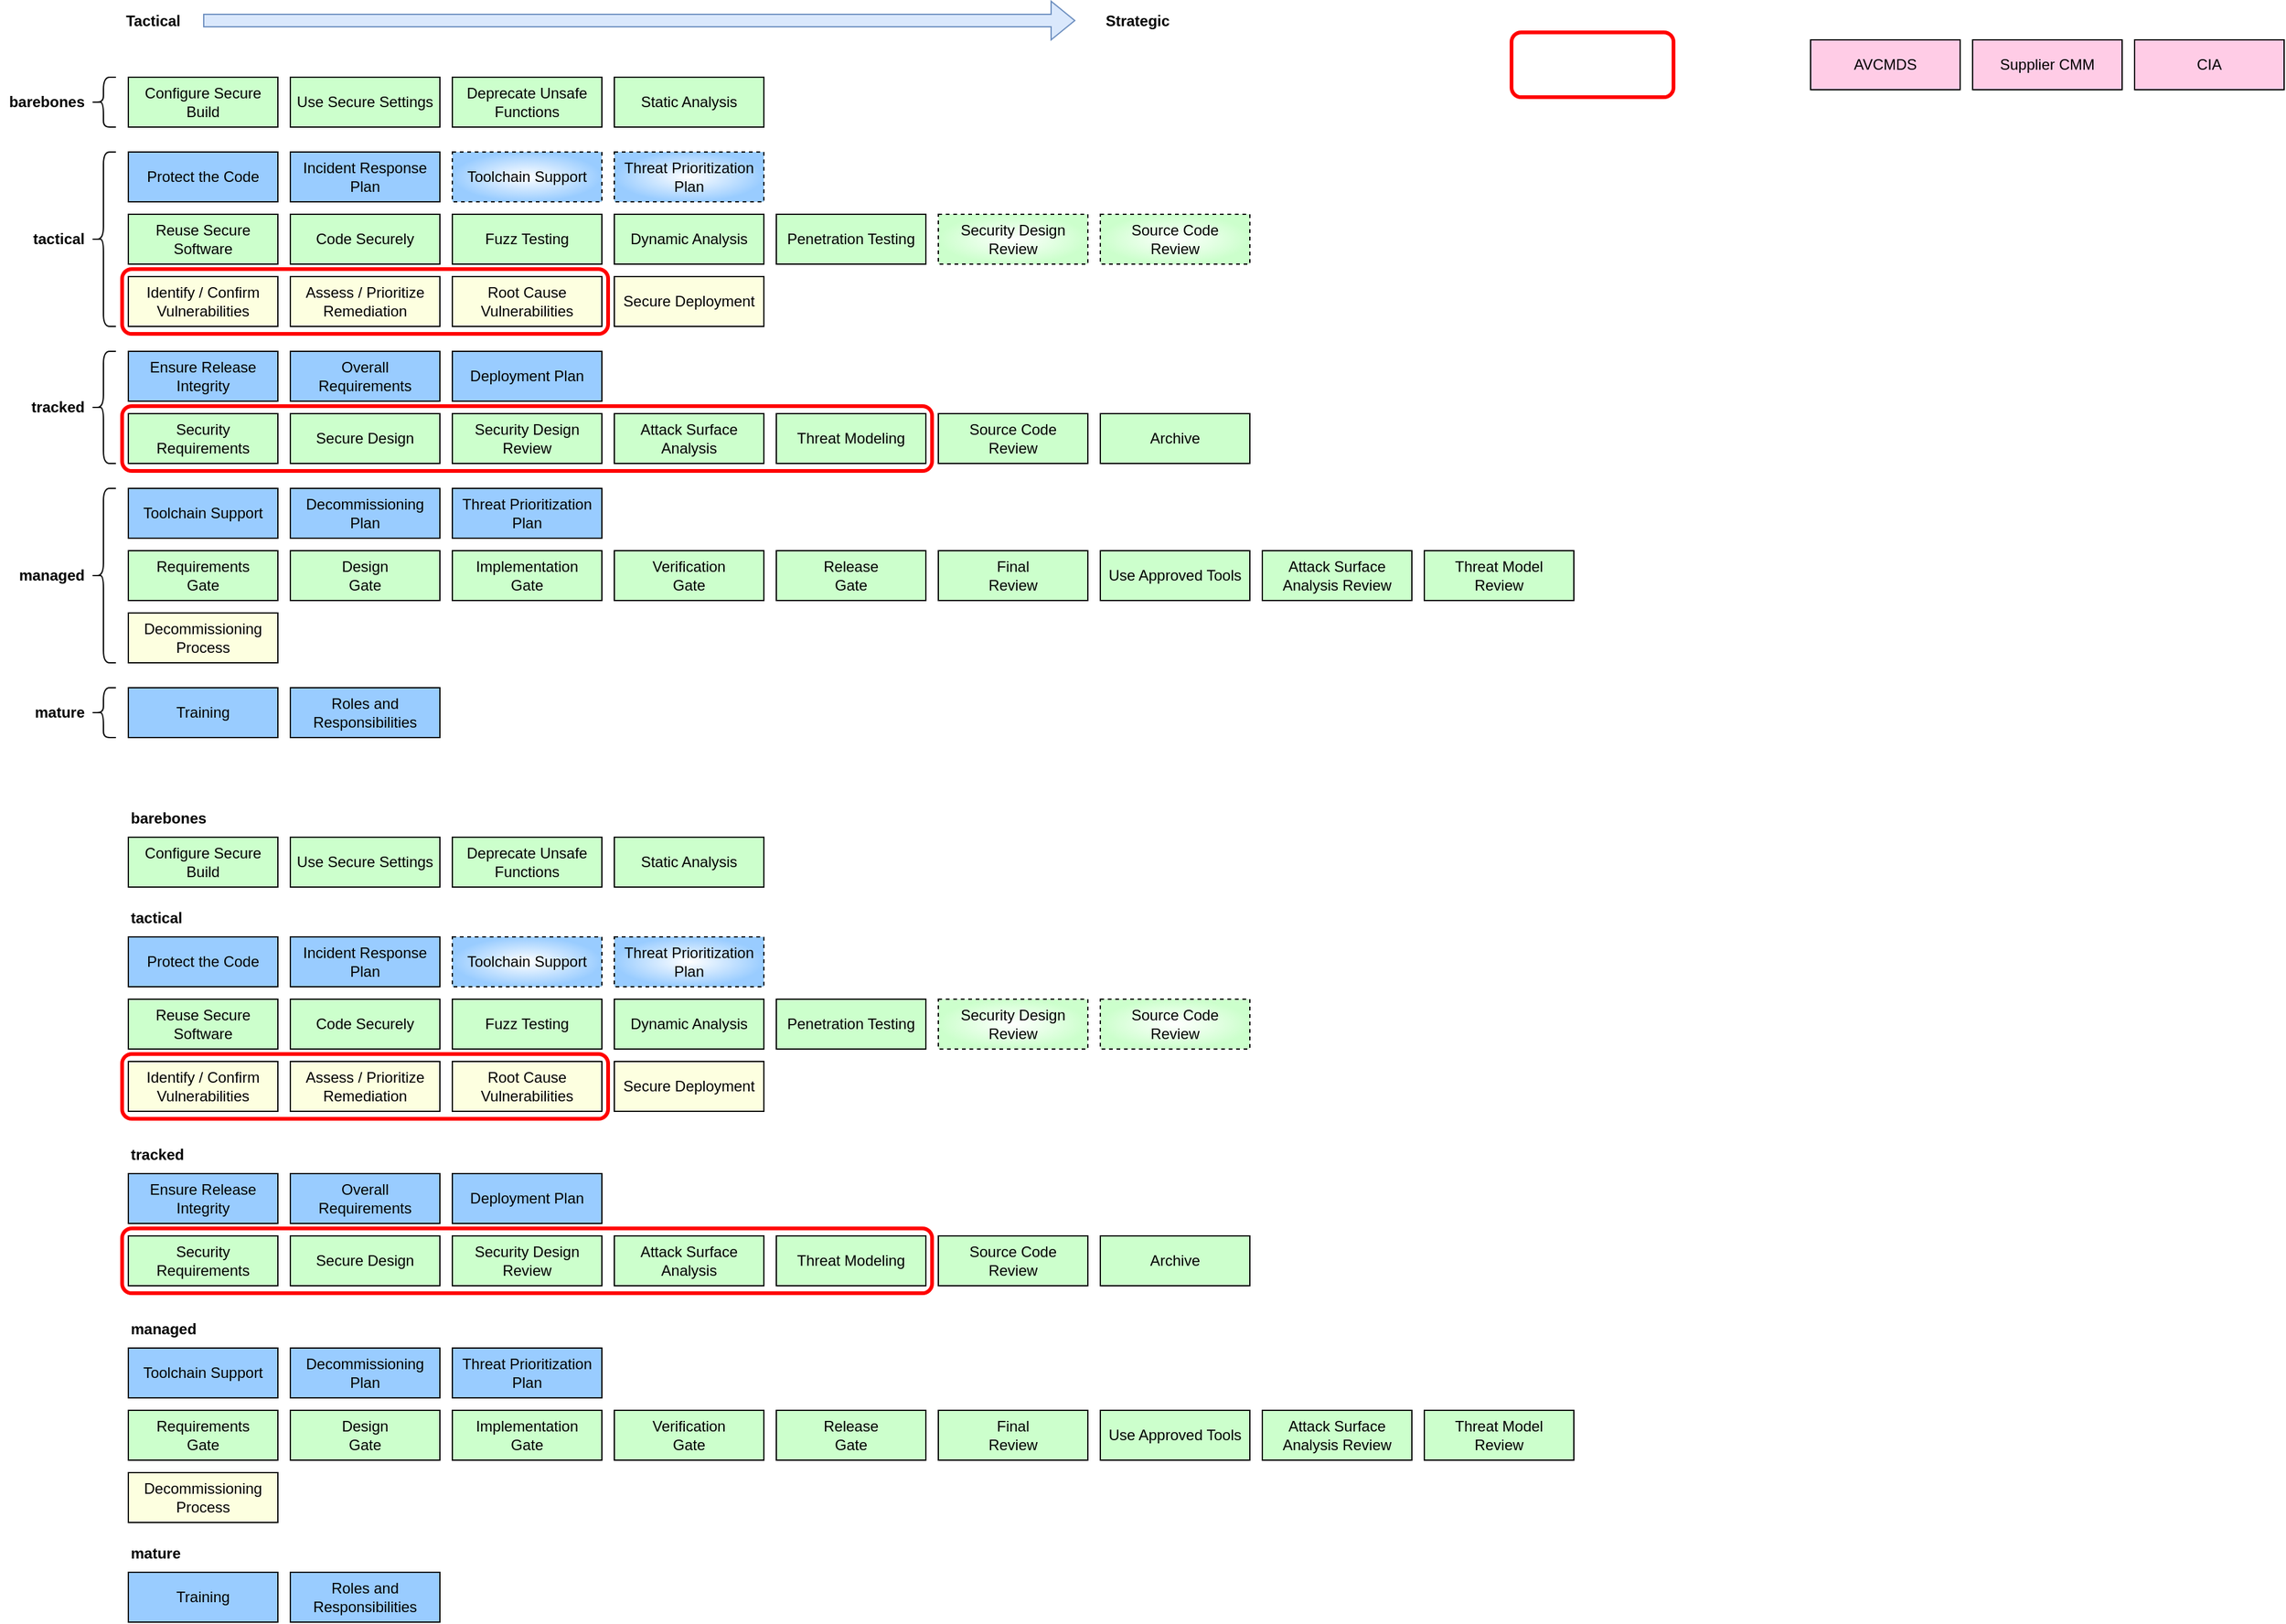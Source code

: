 <mxfile version="16.5.1" type="device"><diagram id="htTk4eG_E8sKRTyZ_3JZ" name="Page-1"><mxGraphModel dx="2464" dy="1284" grid="1" gridSize="10" guides="1" tooltips="1" connect="1" arrows="1" fold="1" page="0" pageScale="1" pageWidth="850" pageHeight="1100" math="0" shadow="0"><root><mxCell id="0"/><mxCell id="1" parent="0"/><mxCell id="mw_Jj1TRxBOdgNDR-pG_-1" value="&lt;b&gt;Tactical&lt;/b&gt;" style="text;html=1;strokeColor=none;fillColor=none;align=center;verticalAlign=middle;whiteSpace=wrap;rounded=0;" vertex="1" parent="1"><mxGeometry x="-40" y="290" width="60" height="30" as="geometry"/></mxCell><mxCell id="mw_Jj1TRxBOdgNDR-pG_-2" value="&lt;b&gt;Strategic&lt;/b&gt;" style="text;html=1;strokeColor=none;fillColor=none;align=center;verticalAlign=middle;whiteSpace=wrap;rounded=0;" vertex="1" parent="1"><mxGeometry x="750" y="290" width="60" height="30" as="geometry"/></mxCell><mxCell id="mw_Jj1TRxBOdgNDR-pG_-3" value="Roles and Responsibilities" style="rounded=0;whiteSpace=wrap;html=1;fillColor=#99CCFF;" vertex="1" parent="1"><mxGeometry x="100" y="840" width="120" height="40" as="geometry"/></mxCell><mxCell id="mw_Jj1TRxBOdgNDR-pG_-4" value="&lt;b&gt;barebones&lt;/b&gt;" style="text;html=1;strokeColor=none;fillColor=none;align=right;verticalAlign=middle;whiteSpace=wrap;rounded=0;" vertex="1" parent="1"><mxGeometry x="-133" y="355" width="70" height="30" as="geometry"/></mxCell><mxCell id="mw_Jj1TRxBOdgNDR-pG_-5" value="Training" style="rounded=0;whiteSpace=wrap;html=1;fillColor=#99CCFF;" vertex="1" parent="1"><mxGeometry x="-30" y="840" width="120" height="40" as="geometry"/></mxCell><mxCell id="mw_Jj1TRxBOdgNDR-pG_-6" value="Toolchain Support" style="rounded=0;whiteSpace=wrap;html=1;fillColor=#99CCFF;" vertex="1" parent="1"><mxGeometry x="-30" y="680" width="120" height="40" as="geometry"/></mxCell><mxCell id="mw_Jj1TRxBOdgNDR-pG_-7" value="Overall&lt;br&gt;Requirements" style="rounded=0;whiteSpace=wrap;html=1;fillColor=#99CCFF;" vertex="1" parent="1"><mxGeometry x="100" y="570" width="120" height="40" as="geometry"/></mxCell><mxCell id="mw_Jj1TRxBOdgNDR-pG_-8" value="Protect the Code" style="rounded=0;whiteSpace=wrap;html=1;fillColor=#99CCFF;" vertex="1" parent="1"><mxGeometry x="-30" y="410" width="120" height="40" as="geometry"/></mxCell><mxCell id="mw_Jj1TRxBOdgNDR-pG_-9" value="Ensure Release Integrity" style="rounded=0;whiteSpace=wrap;html=1;fillColor=#99CCFF;" vertex="1" parent="1"><mxGeometry x="-30" y="570" width="120" height="40" as="geometry"/></mxCell><mxCell id="mw_Jj1TRxBOdgNDR-pG_-10" value="Incident Response Plan" style="rounded=0;whiteSpace=wrap;html=1;fillColor=#99CCFF;" vertex="1" parent="1"><mxGeometry x="100" y="410" width="120" height="40" as="geometry"/></mxCell><mxCell id="mw_Jj1TRxBOdgNDR-pG_-11" value="Decommissioning Plan" style="rounded=0;whiteSpace=wrap;html=1;fillColor=#99CCFF;" vertex="1" parent="1"><mxGeometry x="100" y="680" width="120" height="40" as="geometry"/></mxCell><mxCell id="mw_Jj1TRxBOdgNDR-pG_-12" value="Threat Prioritization Plan" style="rounded=0;whiteSpace=wrap;html=1;fillColor=#99CCFF;" vertex="1" parent="1"><mxGeometry x="230" y="680" width="120" height="40" as="geometry"/></mxCell><mxCell id="mw_Jj1TRxBOdgNDR-pG_-13" value="Deployment Plan" style="rounded=0;whiteSpace=wrap;html=1;fillColor=#99CCFF;" vertex="1" parent="1"><mxGeometry x="230" y="570" width="120" height="40" as="geometry"/></mxCell><mxCell id="mw_Jj1TRxBOdgNDR-pG_-14" value="Security&lt;br&gt;Requirements" style="rounded=0;whiteSpace=wrap;html=1;fillColor=#CCFFCC;" vertex="1" parent="1"><mxGeometry x="-30" y="620" width="120" height="40" as="geometry"/></mxCell><mxCell id="mw_Jj1TRxBOdgNDR-pG_-15" value="Secure Design" style="rounded=0;whiteSpace=wrap;html=1;fillColor=#CCFFCC;" vertex="1" parent="1"><mxGeometry x="100" y="620" width="120" height="40" as="geometry"/></mxCell><mxCell id="mw_Jj1TRxBOdgNDR-pG_-16" value="Security Design Review" style="rounded=0;whiteSpace=wrap;html=1;fillColor=#CCFFCC;" vertex="1" parent="1"><mxGeometry x="230" y="620" width="120" height="40" as="geometry"/></mxCell><mxCell id="mw_Jj1TRxBOdgNDR-pG_-17" value="Attack Surface Analysis" style="rounded=0;whiteSpace=wrap;html=1;fillColor=#CCFFCC;" vertex="1" parent="1"><mxGeometry x="360" y="620" width="120" height="40" as="geometry"/></mxCell><mxCell id="mw_Jj1TRxBOdgNDR-pG_-18" value="Threat Modeling" style="rounded=0;whiteSpace=wrap;html=1;fillColor=#CCFFCC;" vertex="1" parent="1"><mxGeometry x="490" y="620" width="120" height="40" as="geometry"/></mxCell><mxCell id="mw_Jj1TRxBOdgNDR-pG_-19" value="Requirements&lt;br&gt;Gate" style="rounded=0;whiteSpace=wrap;html=1;fillColor=#CCFFCC;" vertex="1" parent="1"><mxGeometry x="-30" y="730" width="120" height="40" as="geometry"/></mxCell><mxCell id="mw_Jj1TRxBOdgNDR-pG_-20" value="Design&lt;br&gt;Gate" style="rounded=0;whiteSpace=wrap;html=1;fillColor=#CCFFCC;" vertex="1" parent="1"><mxGeometry x="100" y="730" width="120" height="40" as="geometry"/></mxCell><mxCell id="mw_Jj1TRxBOdgNDR-pG_-21" value="Implementation&lt;br&gt;Gate" style="rounded=0;whiteSpace=wrap;html=1;fillColor=#CCFFCC;" vertex="1" parent="1"><mxGeometry x="230" y="730" width="120" height="40" as="geometry"/></mxCell><mxCell id="mw_Jj1TRxBOdgNDR-pG_-22" value="Verification&lt;br&gt;Gate" style="rounded=0;whiteSpace=wrap;html=1;fillColor=#CCFFCC;" vertex="1" parent="1"><mxGeometry x="360" y="730" width="120" height="40" as="geometry"/></mxCell><mxCell id="mw_Jj1TRxBOdgNDR-pG_-23" value="Release&lt;br&gt;Gate" style="rounded=0;whiteSpace=wrap;html=1;fillColor=#CCFFCC;" vertex="1" parent="1"><mxGeometry x="490" y="730" width="120" height="40" as="geometry"/></mxCell><mxCell id="mw_Jj1TRxBOdgNDR-pG_-24" value="Use Approved Tools" style="rounded=0;whiteSpace=wrap;html=1;fillColor=#CCFFCC;" vertex="1" parent="1"><mxGeometry x="750" y="730" width="120" height="40" as="geometry"/></mxCell><mxCell id="mw_Jj1TRxBOdgNDR-pG_-25" value="Configure Secure Build" style="rounded=0;whiteSpace=wrap;html=1;fillColor=#CCFFCC;" vertex="1" parent="1"><mxGeometry x="-30" y="350" width="120" height="40" as="geometry"/></mxCell><mxCell id="mw_Jj1TRxBOdgNDR-pG_-26" value="Use Secure Settings" style="rounded=0;whiteSpace=wrap;html=1;fillColor=#CCFFCC;" vertex="1" parent="1"><mxGeometry x="100" y="350" width="120" height="40" as="geometry"/></mxCell><mxCell id="mw_Jj1TRxBOdgNDR-pG_-27" value="Code Securely" style="rounded=0;whiteSpace=wrap;html=1;fillColor=#CCFFCC;" vertex="1" parent="1"><mxGeometry x="100" y="460" width="120" height="40" as="geometry"/></mxCell><mxCell id="mw_Jj1TRxBOdgNDR-pG_-28" value="Deprecate Unsafe Functions" style="rounded=0;whiteSpace=wrap;html=1;fillColor=#CCFFCC;" vertex="1" parent="1"><mxGeometry x="230" y="350" width="120" height="40" as="geometry"/></mxCell><mxCell id="mw_Jj1TRxBOdgNDR-pG_-29" value="Static Analysis" style="rounded=0;whiteSpace=wrap;html=1;fillColor=#CCFFCC;" vertex="1" parent="1"><mxGeometry x="360" y="350" width="120" height="40" as="geometry"/></mxCell><mxCell id="mw_Jj1TRxBOdgNDR-pG_-30" value="Dynamic Analysis" style="rounded=0;whiteSpace=wrap;html=1;fillColor=#CCFFCC;" vertex="1" parent="1"><mxGeometry x="360" y="460" width="120" height="40" as="geometry"/></mxCell><mxCell id="mw_Jj1TRxBOdgNDR-pG_-31" value="Fuzz Testing" style="rounded=0;whiteSpace=wrap;html=1;fillColor=#CCFFCC;" vertex="1" parent="1"><mxGeometry x="230" y="460" width="120" height="40" as="geometry"/></mxCell><mxCell id="mw_Jj1TRxBOdgNDR-pG_-32" value="Source Code&lt;br&gt;Review" style="rounded=0;whiteSpace=wrap;html=1;fillColor=#CCFFCC;" vertex="1" parent="1"><mxGeometry x="620" y="620" width="120" height="40" as="geometry"/></mxCell><mxCell id="mw_Jj1TRxBOdgNDR-pG_-33" value="Penetration Testing" style="rounded=0;whiteSpace=wrap;html=1;fillColor=#CCFFCC;" vertex="1" parent="1"><mxGeometry x="490" y="460" width="120" height="40" as="geometry"/></mxCell><mxCell id="mw_Jj1TRxBOdgNDR-pG_-34" value="Attack Surface Analysis Review" style="rounded=0;whiteSpace=wrap;html=1;fillColor=#CCFFCC;" vertex="1" parent="1"><mxGeometry x="880" y="730" width="120" height="40" as="geometry"/></mxCell><mxCell id="mw_Jj1TRxBOdgNDR-pG_-35" value="Threat Model&lt;br&gt;Review" style="rounded=0;whiteSpace=wrap;html=1;fillColor=#CCFFCC;" vertex="1" parent="1"><mxGeometry x="1010" y="730" width="120" height="40" as="geometry"/></mxCell><mxCell id="mw_Jj1TRxBOdgNDR-pG_-36" value="Final&lt;br&gt;Review" style="rounded=0;whiteSpace=wrap;html=1;fillColor=#CCFFCC;" vertex="1" parent="1"><mxGeometry x="620" y="730" width="120" height="40" as="geometry"/></mxCell><mxCell id="mw_Jj1TRxBOdgNDR-pG_-37" value="Archive" style="rounded=0;whiteSpace=wrap;html=1;fillColor=#CCFFCC;" vertex="1" parent="1"><mxGeometry x="750" y="620" width="120" height="40" as="geometry"/></mxCell><mxCell id="mw_Jj1TRxBOdgNDR-pG_-38" value="Identify / Confirm Vulnerabilities" style="rounded=0;whiteSpace=wrap;html=1;fillColor=#FDFFE0;" vertex="1" parent="1"><mxGeometry x="-30" y="510" width="120" height="40" as="geometry"/></mxCell><mxCell id="mw_Jj1TRxBOdgNDR-pG_-39" value="Assess / Prioritize Remediation" style="rounded=0;whiteSpace=wrap;html=1;fillColor=#FDFFE0;" vertex="1" parent="1"><mxGeometry x="100" y="510" width="120" height="40" as="geometry"/></mxCell><mxCell id="mw_Jj1TRxBOdgNDR-pG_-40" value="Root Cause Vulnerabilities" style="rounded=0;whiteSpace=wrap;html=1;fillColor=#FDFFE0;" vertex="1" parent="1"><mxGeometry x="230" y="510" width="120" height="40" as="geometry"/></mxCell><mxCell id="mw_Jj1TRxBOdgNDR-pG_-41" value="Decommissioning Process" style="rounded=0;whiteSpace=wrap;html=1;fillColor=#FDFFE0;" vertex="1" parent="1"><mxGeometry x="-30" y="780" width="120" height="40" as="geometry"/></mxCell><mxCell id="mw_Jj1TRxBOdgNDR-pG_-42" value="" style="shape=flexArrow;endArrow=classic;html=1;rounded=0;fillColor=#dae8fc;strokeColor=#6c8ebf;" edge="1" parent="1"><mxGeometry width="50" height="50" relative="1" as="geometry"><mxPoint x="30" y="304.5" as="sourcePoint"/><mxPoint x="730" y="304.5" as="targetPoint"/></mxGeometry></mxCell><mxCell id="mw_Jj1TRxBOdgNDR-pG_-43" value="&lt;b&gt;tactical&lt;/b&gt;" style="text;html=1;strokeColor=none;fillColor=none;align=right;verticalAlign=middle;whiteSpace=wrap;rounded=0;" vertex="1" parent="1"><mxGeometry x="-133" y="465" width="70" height="30" as="geometry"/></mxCell><mxCell id="mw_Jj1TRxBOdgNDR-pG_-44" value="&lt;b&gt;tracked&lt;/b&gt;" style="text;html=1;strokeColor=none;fillColor=none;align=right;verticalAlign=middle;whiteSpace=wrap;rounded=0;" vertex="1" parent="1"><mxGeometry x="-133" y="600" width="70" height="30" as="geometry"/></mxCell><mxCell id="mw_Jj1TRxBOdgNDR-pG_-45" value="&lt;b&gt;managed&lt;/b&gt;" style="text;html=1;strokeColor=none;fillColor=none;align=right;verticalAlign=middle;whiteSpace=wrap;rounded=0;" vertex="1" parent="1"><mxGeometry x="-133" y="735" width="70" height="30" as="geometry"/></mxCell><mxCell id="mw_Jj1TRxBOdgNDR-pG_-46" value="&lt;b&gt;mature&lt;/b&gt;" style="text;html=1;strokeColor=none;fillColor=none;align=right;verticalAlign=middle;whiteSpace=wrap;rounded=0;" vertex="1" parent="1"><mxGeometry x="-133" y="845" width="70" height="30" as="geometry"/></mxCell><mxCell id="mw_Jj1TRxBOdgNDR-pG_-47" value="Reuse Secure Software" style="rounded=0;whiteSpace=wrap;html=1;fillColor=#CCFFCC;" vertex="1" parent="1"><mxGeometry x="-30" y="460" width="120" height="40" as="geometry"/></mxCell><mxCell id="mw_Jj1TRxBOdgNDR-pG_-48" value="Secure Deployment" style="rounded=0;whiteSpace=wrap;html=1;fillColor=#FDFFE0;" vertex="1" parent="1"><mxGeometry x="360" y="510" width="120" height="40" as="geometry"/></mxCell><mxCell id="mw_Jj1TRxBOdgNDR-pG_-49" value="AVCMDS" style="rounded=0;whiteSpace=wrap;html=1;fillColor=#FFCCE6;" vertex="1" parent="1"><mxGeometry x="1320" y="320" width="120" height="40" as="geometry"/></mxCell><mxCell id="mw_Jj1TRxBOdgNDR-pG_-50" value="CIA" style="rounded=0;whiteSpace=wrap;html=1;fillColor=#FFCCE6;" vertex="1" parent="1"><mxGeometry x="1580" y="320" width="120" height="40" as="geometry"/></mxCell><mxCell id="mw_Jj1TRxBOdgNDR-pG_-51" value="Supplier CMM" style="rounded=0;whiteSpace=wrap;html=1;fillColor=#FFCCE6;" vertex="1" parent="1"><mxGeometry x="1450" y="320" width="120" height="40" as="geometry"/></mxCell><mxCell id="mw_Jj1TRxBOdgNDR-pG_-52" value="" style="shape=curlyBracket;whiteSpace=wrap;html=1;rounded=1;fillColor=#FFCCE6;" vertex="1" parent="1"><mxGeometry x="-60" y="410" width="20" height="140" as="geometry"/></mxCell><mxCell id="mw_Jj1TRxBOdgNDR-pG_-53" value="" style="shape=curlyBracket;whiteSpace=wrap;html=1;rounded=1;fillColor=#FFCCE6;" vertex="1" parent="1"><mxGeometry x="-60" y="570" width="20" height="90" as="geometry"/></mxCell><mxCell id="mw_Jj1TRxBOdgNDR-pG_-54" value="" style="shape=curlyBracket;whiteSpace=wrap;html=1;rounded=1;fillColor=#FFCCE6;" vertex="1" parent="1"><mxGeometry x="-60" y="680" width="20" height="140" as="geometry"/></mxCell><mxCell id="mw_Jj1TRxBOdgNDR-pG_-55" value="" style="shape=curlyBracket;whiteSpace=wrap;html=1;rounded=1;fillColor=#FFCCE6;" vertex="1" parent="1"><mxGeometry x="-60" y="840" width="20" height="40" as="geometry"/></mxCell><mxCell id="mw_Jj1TRxBOdgNDR-pG_-56" value="" style="shape=curlyBracket;whiteSpace=wrap;html=1;rounded=1;fillColor=#FFCCE6;" vertex="1" parent="1"><mxGeometry x="-60" y="350" width="20" height="40" as="geometry"/></mxCell><mxCell id="mw_Jj1TRxBOdgNDR-pG_-57" value="Security Design Review" style="rounded=0;whiteSpace=wrap;html=1;fillColor=#FFFFFF;labelBorderColor=none;dashed=1;gradientColor=#CCFFCC;gradientDirection=radial;" vertex="1" parent="1"><mxGeometry x="620" y="460" width="120" height="40" as="geometry"/></mxCell><mxCell id="mw_Jj1TRxBOdgNDR-pG_-58" value="Source Code&lt;br&gt;Review" style="rounded=0;whiteSpace=wrap;html=1;fillColor=#FFFFFF;labelBorderColor=none;dashed=1;gradientColor=#CCFFCC;gradientDirection=radial;" vertex="1" parent="1"><mxGeometry x="750" y="460" width="120" height="40" as="geometry"/></mxCell><mxCell id="mw_Jj1TRxBOdgNDR-pG_-59" value="Threat Prioritization Plan" style="rounded=0;whiteSpace=wrap;html=1;fillColor=#FFFFFF;dashed=1;gradientColor=#99CCFF;gradientDirection=radial;" vertex="1" parent="1"><mxGeometry x="360" y="410" width="120" height="40" as="geometry"/></mxCell><mxCell id="mw_Jj1TRxBOdgNDR-pG_-60" value="Toolchain Support" style="rounded=0;whiteSpace=wrap;html=1;fillColor=#FFFFFF;dashed=1;gradientColor=#99CCFF;gradientDirection=radial;" vertex="1" parent="1"><mxGeometry x="230" y="410" width="120" height="40" as="geometry"/></mxCell><mxCell id="mw_Jj1TRxBOdgNDR-pG_-61" value="" style="rounded=1;whiteSpace=wrap;html=1;labelBorderColor=none;fillColor=none;gradientColor=#99CCFF;gradientDirection=radial;strokeColor=#FF0000;strokeWidth=3;" vertex="1" parent="1"><mxGeometry x="-35" y="613.96" width="650" height="52.08" as="geometry"/></mxCell><mxCell id="mw_Jj1TRxBOdgNDR-pG_-62" value="" style="rounded=1;whiteSpace=wrap;html=1;labelBorderColor=none;fillColor=none;gradientColor=#99CCFF;gradientDirection=radial;strokeColor=#FF0000;strokeWidth=3;" vertex="1" parent="1"><mxGeometry x="1080" y="313.96" width="130" height="52.08" as="geometry"/></mxCell><mxCell id="mw_Jj1TRxBOdgNDR-pG_-63" value="" style="rounded=1;whiteSpace=wrap;html=1;labelBorderColor=none;fillColor=none;gradientColor=#99CCFF;gradientDirection=radial;strokeColor=#FF0000;strokeWidth=3;" vertex="1" parent="1"><mxGeometry x="-35" y="503.96" width="390" height="52.08" as="geometry"/></mxCell><mxCell id="mw_Jj1TRxBOdgNDR-pG_-64" value="Roles and Responsibilities" style="rounded=0;whiteSpace=wrap;html=1;fillColor=#99CCFF;" vertex="1" parent="1"><mxGeometry x="100" y="1550" width="120" height="40" as="geometry"/></mxCell><mxCell id="mw_Jj1TRxBOdgNDR-pG_-65" value="&lt;b&gt;barebones&lt;/b&gt;" style="text;html=1;strokeColor=none;fillColor=none;align=left;verticalAlign=middle;whiteSpace=wrap;rounded=0;" vertex="1" parent="1"><mxGeometry x="-30" y="930" width="70" height="30" as="geometry"/></mxCell><mxCell id="mw_Jj1TRxBOdgNDR-pG_-66" value="Training" style="rounded=0;whiteSpace=wrap;html=1;fillColor=#99CCFF;" vertex="1" parent="1"><mxGeometry x="-30" y="1550" width="120" height="40" as="geometry"/></mxCell><mxCell id="mw_Jj1TRxBOdgNDR-pG_-67" value="Toolchain Support" style="rounded=0;whiteSpace=wrap;html=1;fillColor=#99CCFF;" vertex="1" parent="1"><mxGeometry x="-30" y="1370" width="120" height="40" as="geometry"/></mxCell><mxCell id="mw_Jj1TRxBOdgNDR-pG_-68" value="Overall&lt;br&gt;Requirements" style="rounded=0;whiteSpace=wrap;html=1;fillColor=#99CCFF;" vertex="1" parent="1"><mxGeometry x="100" y="1230" width="120" height="40" as="geometry"/></mxCell><mxCell id="mw_Jj1TRxBOdgNDR-pG_-69" value="Protect the Code" style="rounded=0;whiteSpace=wrap;html=1;fillColor=#99CCFF;" vertex="1" parent="1"><mxGeometry x="-30" y="1040" width="120" height="40" as="geometry"/></mxCell><mxCell id="mw_Jj1TRxBOdgNDR-pG_-70" value="Ensure Release Integrity" style="rounded=0;whiteSpace=wrap;html=1;fillColor=#99CCFF;" vertex="1" parent="1"><mxGeometry x="-30" y="1230" width="120" height="40" as="geometry"/></mxCell><mxCell id="mw_Jj1TRxBOdgNDR-pG_-71" value="Incident Response Plan" style="rounded=0;whiteSpace=wrap;html=1;fillColor=#99CCFF;" vertex="1" parent="1"><mxGeometry x="100" y="1040" width="120" height="40" as="geometry"/></mxCell><mxCell id="mw_Jj1TRxBOdgNDR-pG_-72" value="Decommissioning Plan" style="rounded=0;whiteSpace=wrap;html=1;fillColor=#99CCFF;" vertex="1" parent="1"><mxGeometry x="100" y="1370" width="120" height="40" as="geometry"/></mxCell><mxCell id="mw_Jj1TRxBOdgNDR-pG_-73" value="Threat Prioritization Plan" style="rounded=0;whiteSpace=wrap;html=1;fillColor=#99CCFF;" vertex="1" parent="1"><mxGeometry x="230" y="1370" width="120" height="40" as="geometry"/></mxCell><mxCell id="mw_Jj1TRxBOdgNDR-pG_-74" value="Deployment Plan" style="rounded=0;whiteSpace=wrap;html=1;fillColor=#99CCFF;" vertex="1" parent="1"><mxGeometry x="230" y="1230" width="120" height="40" as="geometry"/></mxCell><mxCell id="mw_Jj1TRxBOdgNDR-pG_-75" value="Security&lt;br&gt;Requirements" style="rounded=0;whiteSpace=wrap;html=1;fillColor=#CCFFCC;" vertex="1" parent="1"><mxGeometry x="-30" y="1280" width="120" height="40" as="geometry"/></mxCell><mxCell id="mw_Jj1TRxBOdgNDR-pG_-76" value="Secure Design" style="rounded=0;whiteSpace=wrap;html=1;fillColor=#CCFFCC;" vertex="1" parent="1"><mxGeometry x="100" y="1280" width="120" height="40" as="geometry"/></mxCell><mxCell id="mw_Jj1TRxBOdgNDR-pG_-77" value="Security Design Review" style="rounded=0;whiteSpace=wrap;html=1;fillColor=#CCFFCC;" vertex="1" parent="1"><mxGeometry x="230" y="1280" width="120" height="40" as="geometry"/></mxCell><mxCell id="mw_Jj1TRxBOdgNDR-pG_-78" value="Attack Surface Analysis" style="rounded=0;whiteSpace=wrap;html=1;fillColor=#CCFFCC;" vertex="1" parent="1"><mxGeometry x="360" y="1280" width="120" height="40" as="geometry"/></mxCell><mxCell id="mw_Jj1TRxBOdgNDR-pG_-79" value="Threat Modeling" style="rounded=0;whiteSpace=wrap;html=1;fillColor=#CCFFCC;" vertex="1" parent="1"><mxGeometry x="490" y="1280" width="120" height="40" as="geometry"/></mxCell><mxCell id="mw_Jj1TRxBOdgNDR-pG_-80" value="Requirements&lt;br&gt;Gate" style="rounded=0;whiteSpace=wrap;html=1;fillColor=#CCFFCC;" vertex="1" parent="1"><mxGeometry x="-30" y="1420" width="120" height="40" as="geometry"/></mxCell><mxCell id="mw_Jj1TRxBOdgNDR-pG_-81" value="Design&lt;br&gt;Gate" style="rounded=0;whiteSpace=wrap;html=1;fillColor=#CCFFCC;" vertex="1" parent="1"><mxGeometry x="100" y="1420" width="120" height="40" as="geometry"/></mxCell><mxCell id="mw_Jj1TRxBOdgNDR-pG_-82" value="Implementation&lt;br&gt;Gate" style="rounded=0;whiteSpace=wrap;html=1;fillColor=#CCFFCC;" vertex="1" parent="1"><mxGeometry x="230" y="1420" width="120" height="40" as="geometry"/></mxCell><mxCell id="mw_Jj1TRxBOdgNDR-pG_-83" value="Verification&lt;br&gt;Gate" style="rounded=0;whiteSpace=wrap;html=1;fillColor=#CCFFCC;" vertex="1" parent="1"><mxGeometry x="360" y="1420" width="120" height="40" as="geometry"/></mxCell><mxCell id="mw_Jj1TRxBOdgNDR-pG_-84" value="Release&lt;br&gt;Gate" style="rounded=0;whiteSpace=wrap;html=1;fillColor=#CCFFCC;" vertex="1" parent="1"><mxGeometry x="490" y="1420" width="120" height="40" as="geometry"/></mxCell><mxCell id="mw_Jj1TRxBOdgNDR-pG_-85" value="Use Approved Tools" style="rounded=0;whiteSpace=wrap;html=1;fillColor=#CCFFCC;" vertex="1" parent="1"><mxGeometry x="750" y="1420" width="120" height="40" as="geometry"/></mxCell><mxCell id="mw_Jj1TRxBOdgNDR-pG_-86" value="Configure Secure Build" style="rounded=0;whiteSpace=wrap;html=1;fillColor=#CCFFCC;" vertex="1" parent="1"><mxGeometry x="-30" y="960" width="120" height="40" as="geometry"/></mxCell><mxCell id="mw_Jj1TRxBOdgNDR-pG_-87" value="Use Secure Settings" style="rounded=0;whiteSpace=wrap;html=1;fillColor=#CCFFCC;" vertex="1" parent="1"><mxGeometry x="100" y="960" width="120" height="40" as="geometry"/></mxCell><mxCell id="mw_Jj1TRxBOdgNDR-pG_-88" value="Code Securely" style="rounded=0;whiteSpace=wrap;html=1;fillColor=#CCFFCC;" vertex="1" parent="1"><mxGeometry x="100" y="1090" width="120" height="40" as="geometry"/></mxCell><mxCell id="mw_Jj1TRxBOdgNDR-pG_-89" value="Deprecate Unsafe Functions" style="rounded=0;whiteSpace=wrap;html=1;fillColor=#CCFFCC;" vertex="1" parent="1"><mxGeometry x="230" y="960" width="120" height="40" as="geometry"/></mxCell><mxCell id="mw_Jj1TRxBOdgNDR-pG_-90" value="Static Analysis" style="rounded=0;whiteSpace=wrap;html=1;fillColor=#CCFFCC;" vertex="1" parent="1"><mxGeometry x="360" y="960" width="120" height="40" as="geometry"/></mxCell><mxCell id="mw_Jj1TRxBOdgNDR-pG_-91" value="Dynamic Analysis" style="rounded=0;whiteSpace=wrap;html=1;fillColor=#CCFFCC;" vertex="1" parent="1"><mxGeometry x="360" y="1090" width="120" height="40" as="geometry"/></mxCell><mxCell id="mw_Jj1TRxBOdgNDR-pG_-92" value="Fuzz Testing" style="rounded=0;whiteSpace=wrap;html=1;fillColor=#CCFFCC;" vertex="1" parent="1"><mxGeometry x="230" y="1090" width="120" height="40" as="geometry"/></mxCell><mxCell id="mw_Jj1TRxBOdgNDR-pG_-93" value="Source Code&lt;br&gt;Review" style="rounded=0;whiteSpace=wrap;html=1;fillColor=#CCFFCC;" vertex="1" parent="1"><mxGeometry x="620" y="1280" width="120" height="40" as="geometry"/></mxCell><mxCell id="mw_Jj1TRxBOdgNDR-pG_-94" value="Penetration Testing" style="rounded=0;whiteSpace=wrap;html=1;fillColor=#CCFFCC;" vertex="1" parent="1"><mxGeometry x="490" y="1090" width="120" height="40" as="geometry"/></mxCell><mxCell id="mw_Jj1TRxBOdgNDR-pG_-95" value="Attack Surface Analysis Review" style="rounded=0;whiteSpace=wrap;html=1;fillColor=#CCFFCC;" vertex="1" parent="1"><mxGeometry x="880" y="1420" width="120" height="40" as="geometry"/></mxCell><mxCell id="mw_Jj1TRxBOdgNDR-pG_-96" value="Threat Model&lt;br&gt;Review" style="rounded=0;whiteSpace=wrap;html=1;fillColor=#CCFFCC;" vertex="1" parent="1"><mxGeometry x="1010" y="1420" width="120" height="40" as="geometry"/></mxCell><mxCell id="mw_Jj1TRxBOdgNDR-pG_-97" value="Final&lt;br&gt;Review" style="rounded=0;whiteSpace=wrap;html=1;fillColor=#CCFFCC;" vertex="1" parent="1"><mxGeometry x="620" y="1420" width="120" height="40" as="geometry"/></mxCell><mxCell id="mw_Jj1TRxBOdgNDR-pG_-98" value="Archive" style="rounded=0;whiteSpace=wrap;html=1;fillColor=#CCFFCC;" vertex="1" parent="1"><mxGeometry x="750" y="1280" width="120" height="40" as="geometry"/></mxCell><mxCell id="mw_Jj1TRxBOdgNDR-pG_-99" value="Identify / Confirm Vulnerabilities" style="rounded=0;whiteSpace=wrap;html=1;fillColor=#FDFFE0;" vertex="1" parent="1"><mxGeometry x="-30" y="1140" width="120" height="40" as="geometry"/></mxCell><mxCell id="mw_Jj1TRxBOdgNDR-pG_-100" value="Assess / Prioritize Remediation" style="rounded=0;whiteSpace=wrap;html=1;fillColor=#FDFFE0;" vertex="1" parent="1"><mxGeometry x="100" y="1140" width="120" height="40" as="geometry"/></mxCell><mxCell id="mw_Jj1TRxBOdgNDR-pG_-101" value="Root Cause Vulnerabilities" style="rounded=0;whiteSpace=wrap;html=1;fillColor=#FDFFE0;" vertex="1" parent="1"><mxGeometry x="230" y="1140" width="120" height="40" as="geometry"/></mxCell><mxCell id="mw_Jj1TRxBOdgNDR-pG_-102" value="Decommissioning Process" style="rounded=0;whiteSpace=wrap;html=1;fillColor=#FDFFE0;" vertex="1" parent="1"><mxGeometry x="-30" y="1470" width="120" height="40" as="geometry"/></mxCell><mxCell id="mw_Jj1TRxBOdgNDR-pG_-103" value="&lt;b&gt;tactical&lt;/b&gt;" style="text;html=1;strokeColor=none;fillColor=none;align=left;verticalAlign=middle;whiteSpace=wrap;rounded=0;" vertex="1" parent="1"><mxGeometry x="-30" y="1010" width="70" height="30" as="geometry"/></mxCell><mxCell id="mw_Jj1TRxBOdgNDR-pG_-104" value="&lt;b&gt;tracked&lt;/b&gt;" style="text;html=1;strokeColor=none;fillColor=none;align=left;verticalAlign=middle;whiteSpace=wrap;rounded=0;" vertex="1" parent="1"><mxGeometry x="-30" y="1200" width="70" height="30" as="geometry"/></mxCell><mxCell id="mw_Jj1TRxBOdgNDR-pG_-105" value="&lt;b&gt;managed&lt;/b&gt;" style="text;html=1;strokeColor=none;fillColor=none;align=left;verticalAlign=middle;whiteSpace=wrap;rounded=0;" vertex="1" parent="1"><mxGeometry x="-30" y="1340" width="70" height="30" as="geometry"/></mxCell><mxCell id="mw_Jj1TRxBOdgNDR-pG_-106" value="&lt;b&gt;mature&lt;/b&gt;" style="text;html=1;strokeColor=none;fillColor=none;align=left;verticalAlign=middle;whiteSpace=wrap;rounded=0;" vertex="1" parent="1"><mxGeometry x="-30" y="1520" width="70" height="30" as="geometry"/></mxCell><mxCell id="mw_Jj1TRxBOdgNDR-pG_-107" value="Reuse Secure Software" style="rounded=0;whiteSpace=wrap;html=1;fillColor=#CCFFCC;" vertex="1" parent="1"><mxGeometry x="-30" y="1090" width="120" height="40" as="geometry"/></mxCell><mxCell id="mw_Jj1TRxBOdgNDR-pG_-108" value="Secure Deployment" style="rounded=0;whiteSpace=wrap;html=1;fillColor=#FDFFE0;" vertex="1" parent="1"><mxGeometry x="360" y="1140" width="120" height="40" as="geometry"/></mxCell><mxCell id="mw_Jj1TRxBOdgNDR-pG_-114" value="Security Design Review" style="rounded=0;whiteSpace=wrap;html=1;fillColor=#FFFFFF;labelBorderColor=none;dashed=1;gradientColor=#CCFFCC;gradientDirection=radial;" vertex="1" parent="1"><mxGeometry x="620" y="1090" width="120" height="40" as="geometry"/></mxCell><mxCell id="mw_Jj1TRxBOdgNDR-pG_-115" value="Source Code&lt;br&gt;Review" style="rounded=0;whiteSpace=wrap;html=1;fillColor=#FFFFFF;labelBorderColor=none;dashed=1;gradientColor=#CCFFCC;gradientDirection=radial;" vertex="1" parent="1"><mxGeometry x="750" y="1090" width="120" height="40" as="geometry"/></mxCell><mxCell id="mw_Jj1TRxBOdgNDR-pG_-116" value="Threat Prioritization Plan" style="rounded=0;whiteSpace=wrap;html=1;fillColor=#FFFFFF;dashed=1;gradientColor=#99CCFF;gradientDirection=radial;" vertex="1" parent="1"><mxGeometry x="360" y="1040" width="120" height="40" as="geometry"/></mxCell><mxCell id="mw_Jj1TRxBOdgNDR-pG_-117" value="Toolchain Support" style="rounded=0;whiteSpace=wrap;html=1;fillColor=#FFFFFF;dashed=1;gradientColor=#99CCFF;gradientDirection=radial;" vertex="1" parent="1"><mxGeometry x="230" y="1040" width="120" height="40" as="geometry"/></mxCell><mxCell id="mw_Jj1TRxBOdgNDR-pG_-118" value="" style="rounded=1;whiteSpace=wrap;html=1;labelBorderColor=none;fillColor=none;gradientColor=#99CCFF;gradientDirection=radial;strokeColor=#FF0000;strokeWidth=3;" vertex="1" parent="1"><mxGeometry x="-35" y="1273.96" width="650" height="52.08" as="geometry"/></mxCell><mxCell id="mw_Jj1TRxBOdgNDR-pG_-119" value="" style="rounded=1;whiteSpace=wrap;html=1;labelBorderColor=none;fillColor=none;gradientColor=#99CCFF;gradientDirection=radial;strokeColor=#FF0000;strokeWidth=3;" vertex="1" parent="1"><mxGeometry x="-35" y="1133.96" width="390" height="52.08" as="geometry"/></mxCell></root></mxGraphModel></diagram></mxfile>